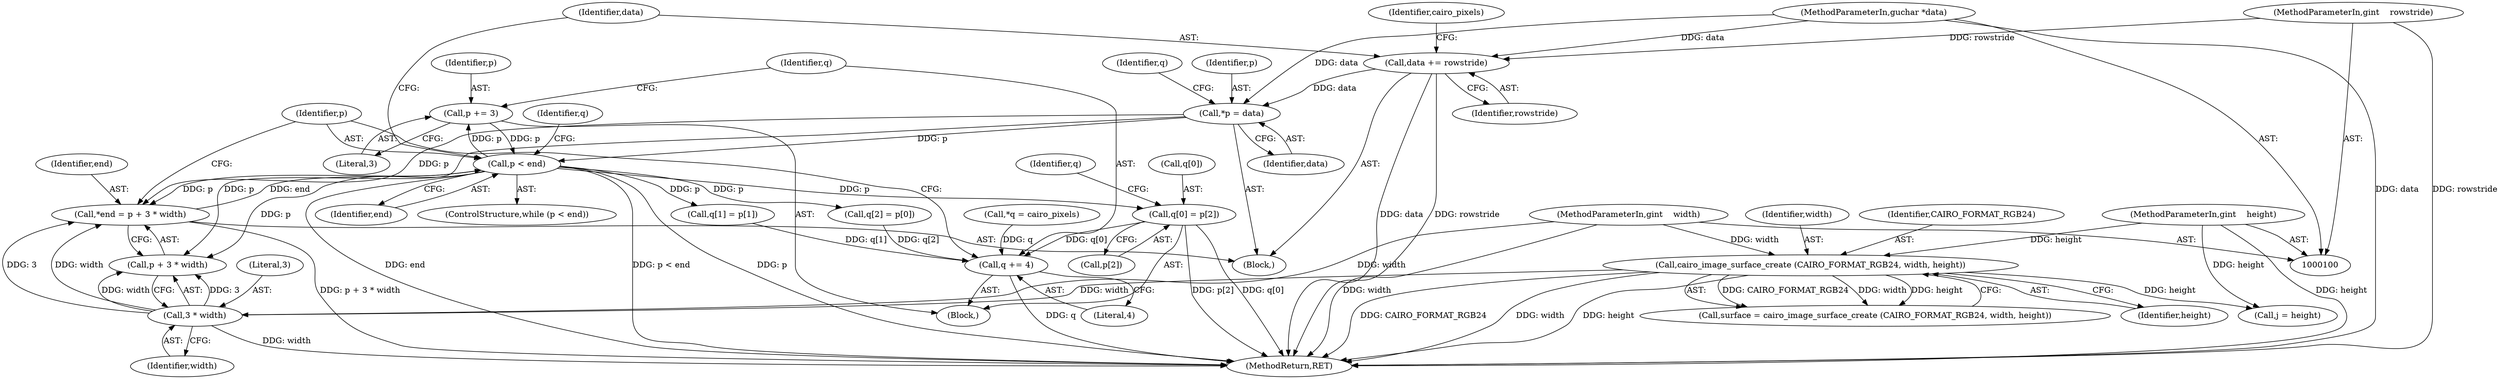digraph "0_poppler_c839b706092583f6b12ed3cc634bf5af34b7a2bb@array" {
"1000158" [label="(Call,q[0] = p[2])"];
"1000154" [label="(Call,p < end)"];
"1000179" [label="(Call,p += 3)"];
"1000138" [label="(Call,*p = data)"];
"1000185" [label="(Call,data += rowstride)"];
"1000104" [label="(MethodParameterIn,gint    rowstride)"];
"1000101" [label="(MethodParameterIn,guchar *data)"];
"1000146" [label="(Call,*end = p + 3 * width)"];
"1000150" [label="(Call,3 * width)"];
"1000112" [label="(Call,cairo_image_surface_create (CAIRO_FORMAT_RGB24, width, height))"];
"1000102" [label="(MethodParameterIn,gint    width)"];
"1000103" [label="(MethodParameterIn,gint    height)"];
"1000182" [label="(Call,q += 4)"];
"1000189" [label="(Identifier,cairo_pixels)"];
"1000130" [label="(Call,j = height)"];
"1000184" [label="(Literal,4)"];
"1000142" [label="(Call,*q = cairo_pixels)"];
"1000138" [label="(Call,*p = data)"];
"1000102" [label="(MethodParameterIn,gint    width)"];
"1000182" [label="(Call,q += 4)"];
"1000101" [label="(MethodParameterIn,guchar *data)"];
"1000179" [label="(Call,p += 3)"];
"1000151" [label="(Literal,3)"];
"1000157" [label="(Block,)"];
"1000114" [label="(Identifier,width)"];
"1000136" [label="(Block,)"];
"1000167" [label="(Identifier,q)"];
"1000110" [label="(Call,surface = cairo_image_surface_create (CAIRO_FORMAT_RGB24, width, height))"];
"1000180" [label="(Identifier,p)"];
"1000115" [label="(Identifier,height)"];
"1000113" [label="(Identifier,CAIRO_FORMAT_RGB24)"];
"1000193" [label="(MethodReturn,RET)"];
"1000186" [label="(Identifier,data)"];
"1000147" [label="(Identifier,end)"];
"1000156" [label="(Identifier,end)"];
"1000187" [label="(Identifier,rowstride)"];
"1000150" [label="(Call,3 * width)"];
"1000152" [label="(Identifier,width)"];
"1000112" [label="(Call,cairo_image_surface_create (CAIRO_FORMAT_RGB24, width, height))"];
"1000159" [label="(Call,q[0])"];
"1000165" [label="(Call,q[1] = p[1])"];
"1000172" [label="(Call,q[2] = p[0])"];
"1000183" [label="(Identifier,q)"];
"1000158" [label="(Call,q[0] = p[2])"];
"1000185" [label="(Call,data += rowstride)"];
"1000181" [label="(Literal,3)"];
"1000155" [label="(Identifier,p)"];
"1000148" [label="(Call,p + 3 * width)"];
"1000139" [label="(Identifier,p)"];
"1000154" [label="(Call,p < end)"];
"1000162" [label="(Call,p[2])"];
"1000160" [label="(Identifier,q)"];
"1000143" [label="(Identifier,q)"];
"1000103" [label="(MethodParameterIn,gint    height)"];
"1000146" [label="(Call,*end = p + 3 * width)"];
"1000104" [label="(MethodParameterIn,gint    rowstride)"];
"1000153" [label="(ControlStructure,while (p < end))"];
"1000140" [label="(Identifier,data)"];
"1000158" -> "1000157"  [label="AST: "];
"1000158" -> "1000162"  [label="CFG: "];
"1000159" -> "1000158"  [label="AST: "];
"1000162" -> "1000158"  [label="AST: "];
"1000167" -> "1000158"  [label="CFG: "];
"1000158" -> "1000193"  [label="DDG: q[0]"];
"1000158" -> "1000193"  [label="DDG: p[2]"];
"1000154" -> "1000158"  [label="DDG: p"];
"1000158" -> "1000182"  [label="DDG: q[0]"];
"1000154" -> "1000153"  [label="AST: "];
"1000154" -> "1000156"  [label="CFG: "];
"1000155" -> "1000154"  [label="AST: "];
"1000156" -> "1000154"  [label="AST: "];
"1000160" -> "1000154"  [label="CFG: "];
"1000186" -> "1000154"  [label="CFG: "];
"1000154" -> "1000193"  [label="DDG: p < end"];
"1000154" -> "1000193"  [label="DDG: p"];
"1000154" -> "1000193"  [label="DDG: end"];
"1000154" -> "1000146"  [label="DDG: p"];
"1000154" -> "1000148"  [label="DDG: p"];
"1000179" -> "1000154"  [label="DDG: p"];
"1000138" -> "1000154"  [label="DDG: p"];
"1000146" -> "1000154"  [label="DDG: end"];
"1000154" -> "1000165"  [label="DDG: p"];
"1000154" -> "1000172"  [label="DDG: p"];
"1000154" -> "1000179"  [label="DDG: p"];
"1000179" -> "1000157"  [label="AST: "];
"1000179" -> "1000181"  [label="CFG: "];
"1000180" -> "1000179"  [label="AST: "];
"1000181" -> "1000179"  [label="AST: "];
"1000183" -> "1000179"  [label="CFG: "];
"1000138" -> "1000136"  [label="AST: "];
"1000138" -> "1000140"  [label="CFG: "];
"1000139" -> "1000138"  [label="AST: "];
"1000140" -> "1000138"  [label="AST: "];
"1000143" -> "1000138"  [label="CFG: "];
"1000185" -> "1000138"  [label="DDG: data"];
"1000101" -> "1000138"  [label="DDG: data"];
"1000138" -> "1000146"  [label="DDG: p"];
"1000138" -> "1000148"  [label="DDG: p"];
"1000185" -> "1000136"  [label="AST: "];
"1000185" -> "1000187"  [label="CFG: "];
"1000186" -> "1000185"  [label="AST: "];
"1000187" -> "1000185"  [label="AST: "];
"1000189" -> "1000185"  [label="CFG: "];
"1000185" -> "1000193"  [label="DDG: data"];
"1000185" -> "1000193"  [label="DDG: rowstride"];
"1000104" -> "1000185"  [label="DDG: rowstride"];
"1000101" -> "1000185"  [label="DDG: data"];
"1000104" -> "1000100"  [label="AST: "];
"1000104" -> "1000193"  [label="DDG: rowstride"];
"1000101" -> "1000100"  [label="AST: "];
"1000101" -> "1000193"  [label="DDG: data"];
"1000146" -> "1000136"  [label="AST: "];
"1000146" -> "1000148"  [label="CFG: "];
"1000147" -> "1000146"  [label="AST: "];
"1000148" -> "1000146"  [label="AST: "];
"1000155" -> "1000146"  [label="CFG: "];
"1000146" -> "1000193"  [label="DDG: p + 3 * width"];
"1000150" -> "1000146"  [label="DDG: 3"];
"1000150" -> "1000146"  [label="DDG: width"];
"1000150" -> "1000148"  [label="AST: "];
"1000150" -> "1000152"  [label="CFG: "];
"1000151" -> "1000150"  [label="AST: "];
"1000152" -> "1000150"  [label="AST: "];
"1000148" -> "1000150"  [label="CFG: "];
"1000150" -> "1000193"  [label="DDG: width"];
"1000150" -> "1000148"  [label="DDG: 3"];
"1000150" -> "1000148"  [label="DDG: width"];
"1000112" -> "1000150"  [label="DDG: width"];
"1000102" -> "1000150"  [label="DDG: width"];
"1000112" -> "1000110"  [label="AST: "];
"1000112" -> "1000115"  [label="CFG: "];
"1000113" -> "1000112"  [label="AST: "];
"1000114" -> "1000112"  [label="AST: "];
"1000115" -> "1000112"  [label="AST: "];
"1000110" -> "1000112"  [label="CFG: "];
"1000112" -> "1000193"  [label="DDG: width"];
"1000112" -> "1000193"  [label="DDG: height"];
"1000112" -> "1000193"  [label="DDG: CAIRO_FORMAT_RGB24"];
"1000112" -> "1000110"  [label="DDG: CAIRO_FORMAT_RGB24"];
"1000112" -> "1000110"  [label="DDG: width"];
"1000112" -> "1000110"  [label="DDG: height"];
"1000102" -> "1000112"  [label="DDG: width"];
"1000103" -> "1000112"  [label="DDG: height"];
"1000112" -> "1000130"  [label="DDG: height"];
"1000102" -> "1000100"  [label="AST: "];
"1000102" -> "1000193"  [label="DDG: width"];
"1000103" -> "1000100"  [label="AST: "];
"1000103" -> "1000193"  [label="DDG: height"];
"1000103" -> "1000130"  [label="DDG: height"];
"1000182" -> "1000157"  [label="AST: "];
"1000182" -> "1000184"  [label="CFG: "];
"1000183" -> "1000182"  [label="AST: "];
"1000184" -> "1000182"  [label="AST: "];
"1000155" -> "1000182"  [label="CFG: "];
"1000182" -> "1000193"  [label="DDG: q"];
"1000165" -> "1000182"  [label="DDG: q[1]"];
"1000172" -> "1000182"  [label="DDG: q[2]"];
"1000142" -> "1000182"  [label="DDG: q"];
}

